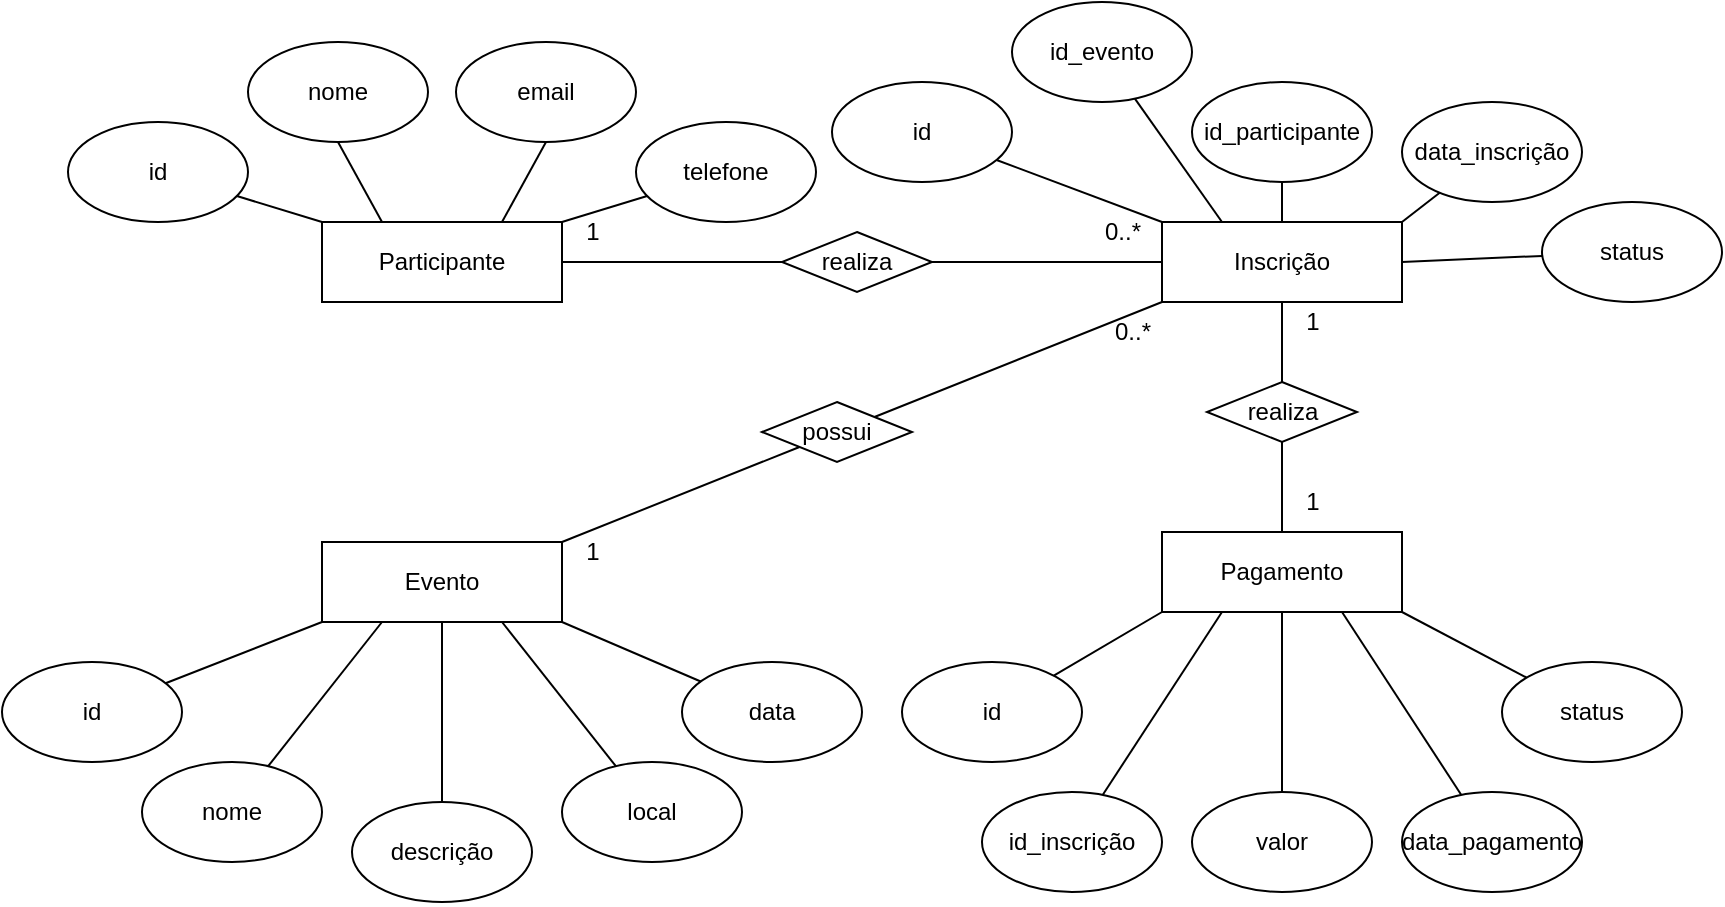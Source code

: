 <mxfile>
    <diagram id="GSg7Ao05T0rzPUsoryqW" name="Página-1">
        <mxGraphModel dx="656" dy="853" grid="1" gridSize="10" guides="1" tooltips="1" connect="1" arrows="1" fold="1" page="1" pageScale="1" pageWidth="827" pageHeight="1169" math="0" shadow="0">
            <root>
                <mxCell id="0"/>
                <mxCell id="1" parent="0"/>
                <mxCell id="8" style="edgeStyle=none;html=1;exitX=0;exitY=0;exitDx=0;exitDy=0;endArrow=none;endFill=0;" parent="1" source="2" target="3" edge="1">
                    <mxGeometry relative="1" as="geometry"/>
                </mxCell>
                <mxCell id="10" style="edgeStyle=none;html=1;exitX=0.75;exitY=0;exitDx=0;exitDy=0;entryX=0.5;entryY=1;entryDx=0;entryDy=0;endArrow=none;endFill=0;" parent="1" source="2" target="5" edge="1">
                    <mxGeometry relative="1" as="geometry"/>
                </mxCell>
                <mxCell id="11" style="edgeStyle=none;html=1;exitX=1;exitY=0;exitDx=0;exitDy=0;endArrow=none;endFill=0;" parent="1" source="2" target="6" edge="1">
                    <mxGeometry relative="1" as="geometry"/>
                </mxCell>
                <mxCell id="2" value="Participante" style="rounded=0;whiteSpace=wrap;html=1;" parent="1" vertex="1">
                    <mxGeometry x="300" y="170" width="120" height="40" as="geometry"/>
                </mxCell>
                <mxCell id="3" value="id" style="ellipse;whiteSpace=wrap;html=1;" parent="1" vertex="1">
                    <mxGeometry x="173" y="120" width="90" height="50" as="geometry"/>
                </mxCell>
                <mxCell id="4" value="nome" style="ellipse;whiteSpace=wrap;html=1;" parent="1" vertex="1">
                    <mxGeometry x="263" y="80" width="90" height="50" as="geometry"/>
                </mxCell>
                <mxCell id="5" value="email" style="ellipse;whiteSpace=wrap;html=1;" parent="1" vertex="1">
                    <mxGeometry x="367" y="80" width="90" height="50" as="geometry"/>
                </mxCell>
                <mxCell id="6" value="telefone" style="ellipse;whiteSpace=wrap;html=1;" parent="1" vertex="1">
                    <mxGeometry x="457" y="120" width="90" height="50" as="geometry"/>
                </mxCell>
                <mxCell id="9" value="" style="endArrow=none;html=1;entryX=0.25;entryY=0;entryDx=0;entryDy=0;exitX=0.5;exitY=1;exitDx=0;exitDy=0;" parent="1" source="4" target="2" edge="1">
                    <mxGeometry width="50" height="50" relative="1" as="geometry">
                        <mxPoint x="303" y="140" as="sourcePoint"/>
                        <mxPoint x="253" y="250" as="targetPoint"/>
                    </mxGeometry>
                </mxCell>
                <mxCell id="12" style="edgeStyle=none;html=1;exitX=0;exitY=1;exitDx=0;exitDy=0;endArrow=none;endFill=0;" parent="1" source="15" target="16" edge="1">
                    <mxGeometry relative="1" as="geometry"/>
                </mxCell>
                <mxCell id="13" style="edgeStyle=none;html=1;exitX=0.5;exitY=0;exitDx=0;exitDy=0;entryX=0.5;entryY=1;entryDx=0;entryDy=0;endArrow=none;endFill=0;" parent="1" source="15" target="18" edge="1">
                    <mxGeometry relative="1" as="geometry"/>
                </mxCell>
                <mxCell id="14" style="edgeStyle=none;html=1;exitX=0.75;exitY=1;exitDx=0;exitDy=0;endArrow=none;endFill=0;" parent="1" source="15" target="19" edge="1">
                    <mxGeometry relative="1" as="geometry"/>
                </mxCell>
                <mxCell id="69" style="edgeStyle=none;html=1;entryX=0;entryY=1;entryDx=0;entryDy=0;exitX=1;exitY=0;exitDx=0;exitDy=0;endArrow=none;endFill=0;" parent="1" source="77" target="58" edge="1">
                    <mxGeometry relative="1" as="geometry"/>
                </mxCell>
                <mxCell id="15" value="Evento" style="rounded=0;whiteSpace=wrap;html=1;" parent="1" vertex="1">
                    <mxGeometry x="300" y="330" width="120" height="40" as="geometry"/>
                </mxCell>
                <mxCell id="16" value="id" style="ellipse;whiteSpace=wrap;html=1;" parent="1" vertex="1">
                    <mxGeometry x="140" y="390" width="90" height="50" as="geometry"/>
                </mxCell>
                <mxCell id="17" value="nome" style="ellipse;whiteSpace=wrap;html=1;" parent="1" vertex="1">
                    <mxGeometry x="210" y="440" width="90" height="50" as="geometry"/>
                </mxCell>
                <mxCell id="18" value="descrição" style="ellipse;whiteSpace=wrap;html=1;" parent="1" vertex="1">
                    <mxGeometry x="315" y="460" width="90" height="50" as="geometry"/>
                </mxCell>
                <mxCell id="19" value="local" style="ellipse;whiteSpace=wrap;html=1;" parent="1" vertex="1">
                    <mxGeometry x="420" y="440" width="90" height="50" as="geometry"/>
                </mxCell>
                <mxCell id="20" value="" style="endArrow=none;html=1;entryX=0.25;entryY=1;entryDx=0;entryDy=0;" parent="1" source="17" target="15" edge="1">
                    <mxGeometry width="50" height="50" relative="1" as="geometry">
                        <mxPoint x="270" y="400" as="sourcePoint"/>
                        <mxPoint x="250" y="410" as="targetPoint"/>
                    </mxGeometry>
                </mxCell>
                <mxCell id="23" style="edgeStyle=none;html=1;entryX=1;entryY=1;entryDx=0;entryDy=0;endArrow=none;endFill=0;" parent="1" source="21" target="15" edge="1">
                    <mxGeometry relative="1" as="geometry"/>
                </mxCell>
                <mxCell id="21" value="data" style="ellipse;whiteSpace=wrap;html=1;" parent="1" vertex="1">
                    <mxGeometry x="480" y="390" width="90" height="50" as="geometry"/>
                </mxCell>
                <mxCell id="24" style="edgeStyle=none;html=1;exitX=0;exitY=1;exitDx=0;exitDy=0;endArrow=none;endFill=0;" parent="1" source="27" target="28" edge="1">
                    <mxGeometry relative="1" as="geometry"/>
                </mxCell>
                <mxCell id="25" style="edgeStyle=none;html=1;exitX=0.5;exitY=0;exitDx=0;exitDy=0;entryX=0.5;entryY=1;entryDx=0;entryDy=0;endArrow=none;endFill=0;" parent="1" source="27" target="30" edge="1">
                    <mxGeometry relative="1" as="geometry"/>
                </mxCell>
                <mxCell id="26" style="edgeStyle=none;html=1;exitX=0.75;exitY=1;exitDx=0;exitDy=0;endArrow=none;endFill=0;" parent="1" source="27" target="31" edge="1">
                    <mxGeometry relative="1" as="geometry"/>
                </mxCell>
                <mxCell id="66" style="edgeStyle=none;html=1;endArrow=none;endFill=0;" parent="1" source="27" target="58" edge="1">
                    <mxGeometry relative="1" as="geometry"/>
                </mxCell>
                <mxCell id="27" value="Pagamento" style="rounded=0;whiteSpace=wrap;html=1;" parent="1" vertex="1">
                    <mxGeometry x="720" y="325" width="120" height="40" as="geometry"/>
                </mxCell>
                <mxCell id="28" value="id" style="ellipse;whiteSpace=wrap;html=1;" parent="1" vertex="1">
                    <mxGeometry x="590" y="390" width="90" height="50" as="geometry"/>
                </mxCell>
                <mxCell id="29" value="id_inscrição" style="ellipse;whiteSpace=wrap;html=1;" parent="1" vertex="1">
                    <mxGeometry x="630" y="455" width="90" height="50" as="geometry"/>
                </mxCell>
                <mxCell id="30" value="valor" style="ellipse;whiteSpace=wrap;html=1;" parent="1" vertex="1">
                    <mxGeometry x="735" y="455" width="90" height="50" as="geometry"/>
                </mxCell>
                <mxCell id="31" value="data_pagamento" style="ellipse;whiteSpace=wrap;html=1;" parent="1" vertex="1">
                    <mxGeometry x="840" y="455" width="90" height="50" as="geometry"/>
                </mxCell>
                <mxCell id="32" value="" style="endArrow=none;html=1;entryX=0.25;entryY=1;entryDx=0;entryDy=0;" parent="1" source="29" target="27" edge="1">
                    <mxGeometry width="50" height="50" relative="1" as="geometry">
                        <mxPoint x="690" y="395" as="sourcePoint"/>
                        <mxPoint x="670" y="405" as="targetPoint"/>
                    </mxGeometry>
                </mxCell>
                <mxCell id="33" style="edgeStyle=none;html=1;entryX=1;entryY=1;entryDx=0;entryDy=0;endArrow=none;endFill=0;" parent="1" source="34" target="27" edge="1">
                    <mxGeometry relative="1" as="geometry"/>
                </mxCell>
                <mxCell id="34" value="status" style="ellipse;whiteSpace=wrap;html=1;" parent="1" vertex="1">
                    <mxGeometry x="890" y="390" width="90" height="50" as="geometry"/>
                </mxCell>
                <mxCell id="55" style="edgeStyle=none;html=1;endArrow=none;endFill=0;exitX=0;exitY=0;exitDx=0;exitDy=0;" parent="1" source="58" target="59" edge="1">
                    <mxGeometry relative="1" as="geometry">
                        <mxPoint x="720" y="160" as="sourcePoint"/>
                    </mxGeometry>
                </mxCell>
                <mxCell id="56" style="edgeStyle=none;html=1;exitX=0.5;exitY=0;exitDx=0;exitDy=0;entryX=0.5;entryY=1;entryDx=0;entryDy=0;endArrow=none;endFill=0;" parent="1" source="58" target="61" edge="1">
                    <mxGeometry relative="1" as="geometry"/>
                </mxCell>
                <mxCell id="57" style="edgeStyle=none;html=1;exitX=1;exitY=0;exitDx=0;exitDy=0;endArrow=none;endFill=0;" parent="1" source="58" target="62" edge="1">
                    <mxGeometry relative="1" as="geometry"/>
                </mxCell>
                <mxCell id="80" style="edgeStyle=none;html=1;endArrow=none;endFill=0;" parent="1" source="81" target="2" edge="1">
                    <mxGeometry relative="1" as="geometry"/>
                </mxCell>
                <mxCell id="58" value="Inscrição" style="rounded=0;whiteSpace=wrap;html=1;" parent="1" vertex="1">
                    <mxGeometry x="720" y="170" width="120" height="40" as="geometry"/>
                </mxCell>
                <mxCell id="59" value="id" style="ellipse;whiteSpace=wrap;html=1;" parent="1" vertex="1">
                    <mxGeometry x="555" y="100" width="90" height="50" as="geometry"/>
                </mxCell>
                <mxCell id="60" value="id_evento" style="ellipse;whiteSpace=wrap;html=1;" parent="1" vertex="1">
                    <mxGeometry x="645" y="60" width="90" height="50" as="geometry"/>
                </mxCell>
                <mxCell id="61" value="id_participante" style="ellipse;whiteSpace=wrap;html=1;" parent="1" vertex="1">
                    <mxGeometry x="735" y="100" width="90" height="50" as="geometry"/>
                </mxCell>
                <mxCell id="62" value="data_inscrição" style="ellipse;whiteSpace=wrap;html=1;" parent="1" vertex="1">
                    <mxGeometry x="840" y="110" width="90" height="50" as="geometry"/>
                </mxCell>
                <mxCell id="63" value="" style="endArrow=none;html=1;entryX=0.25;entryY=0;entryDx=0;entryDy=0;" parent="1" source="60" target="58" edge="1">
                    <mxGeometry width="50" height="50" relative="1" as="geometry">
                        <mxPoint x="690" y="235" as="sourcePoint"/>
                        <mxPoint x="670" y="245" as="targetPoint"/>
                    </mxGeometry>
                </mxCell>
                <mxCell id="64" style="edgeStyle=none;html=1;entryX=1;entryY=0.5;entryDx=0;entryDy=0;endArrow=none;endFill=0;" parent="1" source="65" target="58" edge="1">
                    <mxGeometry relative="1" as="geometry"/>
                </mxCell>
                <mxCell id="65" value="status" style="ellipse;whiteSpace=wrap;html=1;" parent="1" vertex="1">
                    <mxGeometry x="910" y="160" width="90" height="50" as="geometry"/>
                </mxCell>
                <mxCell id="67" value="1" style="text;html=1;align=center;verticalAlign=middle;resizable=0;points=[];autosize=1;strokeColor=none;fillColor=none;" parent="1" vertex="1">
                    <mxGeometry x="780" y="205" width="30" height="30" as="geometry"/>
                </mxCell>
                <mxCell id="68" value="1" style="text;html=1;align=center;verticalAlign=middle;resizable=0;points=[];autosize=1;strokeColor=none;fillColor=none;" parent="1" vertex="1">
                    <mxGeometry x="780" y="295" width="30" height="30" as="geometry"/>
                </mxCell>
                <mxCell id="70" value="0..*" style="text;html=1;align=center;verticalAlign=middle;resizable=0;points=[];autosize=1;strokeColor=none;fillColor=none;" parent="1" vertex="1">
                    <mxGeometry x="685" y="210" width="40" height="30" as="geometry"/>
                </mxCell>
                <mxCell id="71" value="1" style="text;html=1;align=center;verticalAlign=middle;resizable=0;points=[];autosize=1;strokeColor=none;fillColor=none;" parent="1" vertex="1">
                    <mxGeometry x="420" y="320" width="30" height="30" as="geometry"/>
                </mxCell>
                <mxCell id="78" value="" style="edgeStyle=none;html=1;entryX=0;entryY=1;entryDx=0;entryDy=0;exitX=1;exitY=0;exitDx=0;exitDy=0;endArrow=none;endFill=0;" parent="1" source="15" target="77" edge="1">
                    <mxGeometry relative="1" as="geometry">
                        <mxPoint x="420" y="330" as="sourcePoint"/>
                        <mxPoint x="720" y="205" as="targetPoint"/>
                    </mxGeometry>
                </mxCell>
                <mxCell id="77" value="possui" style="rhombus;whiteSpace=wrap;html=1;" parent="1" vertex="1">
                    <mxGeometry x="520" y="260" width="75" height="30" as="geometry"/>
                </mxCell>
                <mxCell id="79" value="realiza" style="rhombus;whiteSpace=wrap;html=1;" parent="1" vertex="1">
                    <mxGeometry x="742.5" y="250" width="75" height="30" as="geometry"/>
                </mxCell>
                <mxCell id="82" value="" style="edgeStyle=none;html=1;endArrow=none;endFill=0;" parent="1" source="58" target="81" edge="1">
                    <mxGeometry relative="1" as="geometry">
                        <mxPoint x="720" y="186" as="sourcePoint"/>
                        <mxPoint x="420" y="189" as="targetPoint"/>
                    </mxGeometry>
                </mxCell>
                <mxCell id="81" value="realiza" style="rhombus;whiteSpace=wrap;html=1;" parent="1" vertex="1">
                    <mxGeometry x="530" y="175" width="75" height="30" as="geometry"/>
                </mxCell>
                <mxCell id="83" value="0..*" style="text;html=1;align=center;verticalAlign=middle;resizable=0;points=[];autosize=1;strokeColor=none;fillColor=none;" parent="1" vertex="1">
                    <mxGeometry x="680" y="160" width="40" height="30" as="geometry"/>
                </mxCell>
                <mxCell id="84" value="1" style="text;html=1;align=center;verticalAlign=middle;resizable=0;points=[];autosize=1;strokeColor=none;fillColor=none;" parent="1" vertex="1">
                    <mxGeometry x="420" y="160" width="30" height="30" as="geometry"/>
                </mxCell>
            </root>
        </mxGraphModel>
    </diagram>
</mxfile>